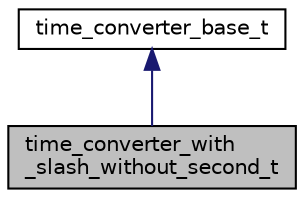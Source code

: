 digraph "time_converter_with_slash_without_second_t"
{
 // LATEX_PDF_SIZE
  edge [fontname="Helvetica",fontsize="10",labelfontname="Helvetica",labelfontsize="10"];
  node [fontname="Helvetica",fontsize="10",shape=record];
  Node1 [label="time_converter_with\l_slash_without_second_t",height=0.2,width=0.4,color="black", fillcolor="grey75", style="filled", fontcolor="black",tooltip="Regular Expression with format : \"YY/MM/DD HH:MM\"."];
  Node2 -> Node1 [dir="back",color="midnightblue",fontsize="10",style="solid",fontname="Helvetica"];
  Node2 [label="time_converter_base_t",height=0.2,width=0.4,color="black", fillcolor="white", style="filled",URL="$classtime__converter__base__t.html",tooltip="Abstract base class of some Regular Expression of date/time format."];
}

